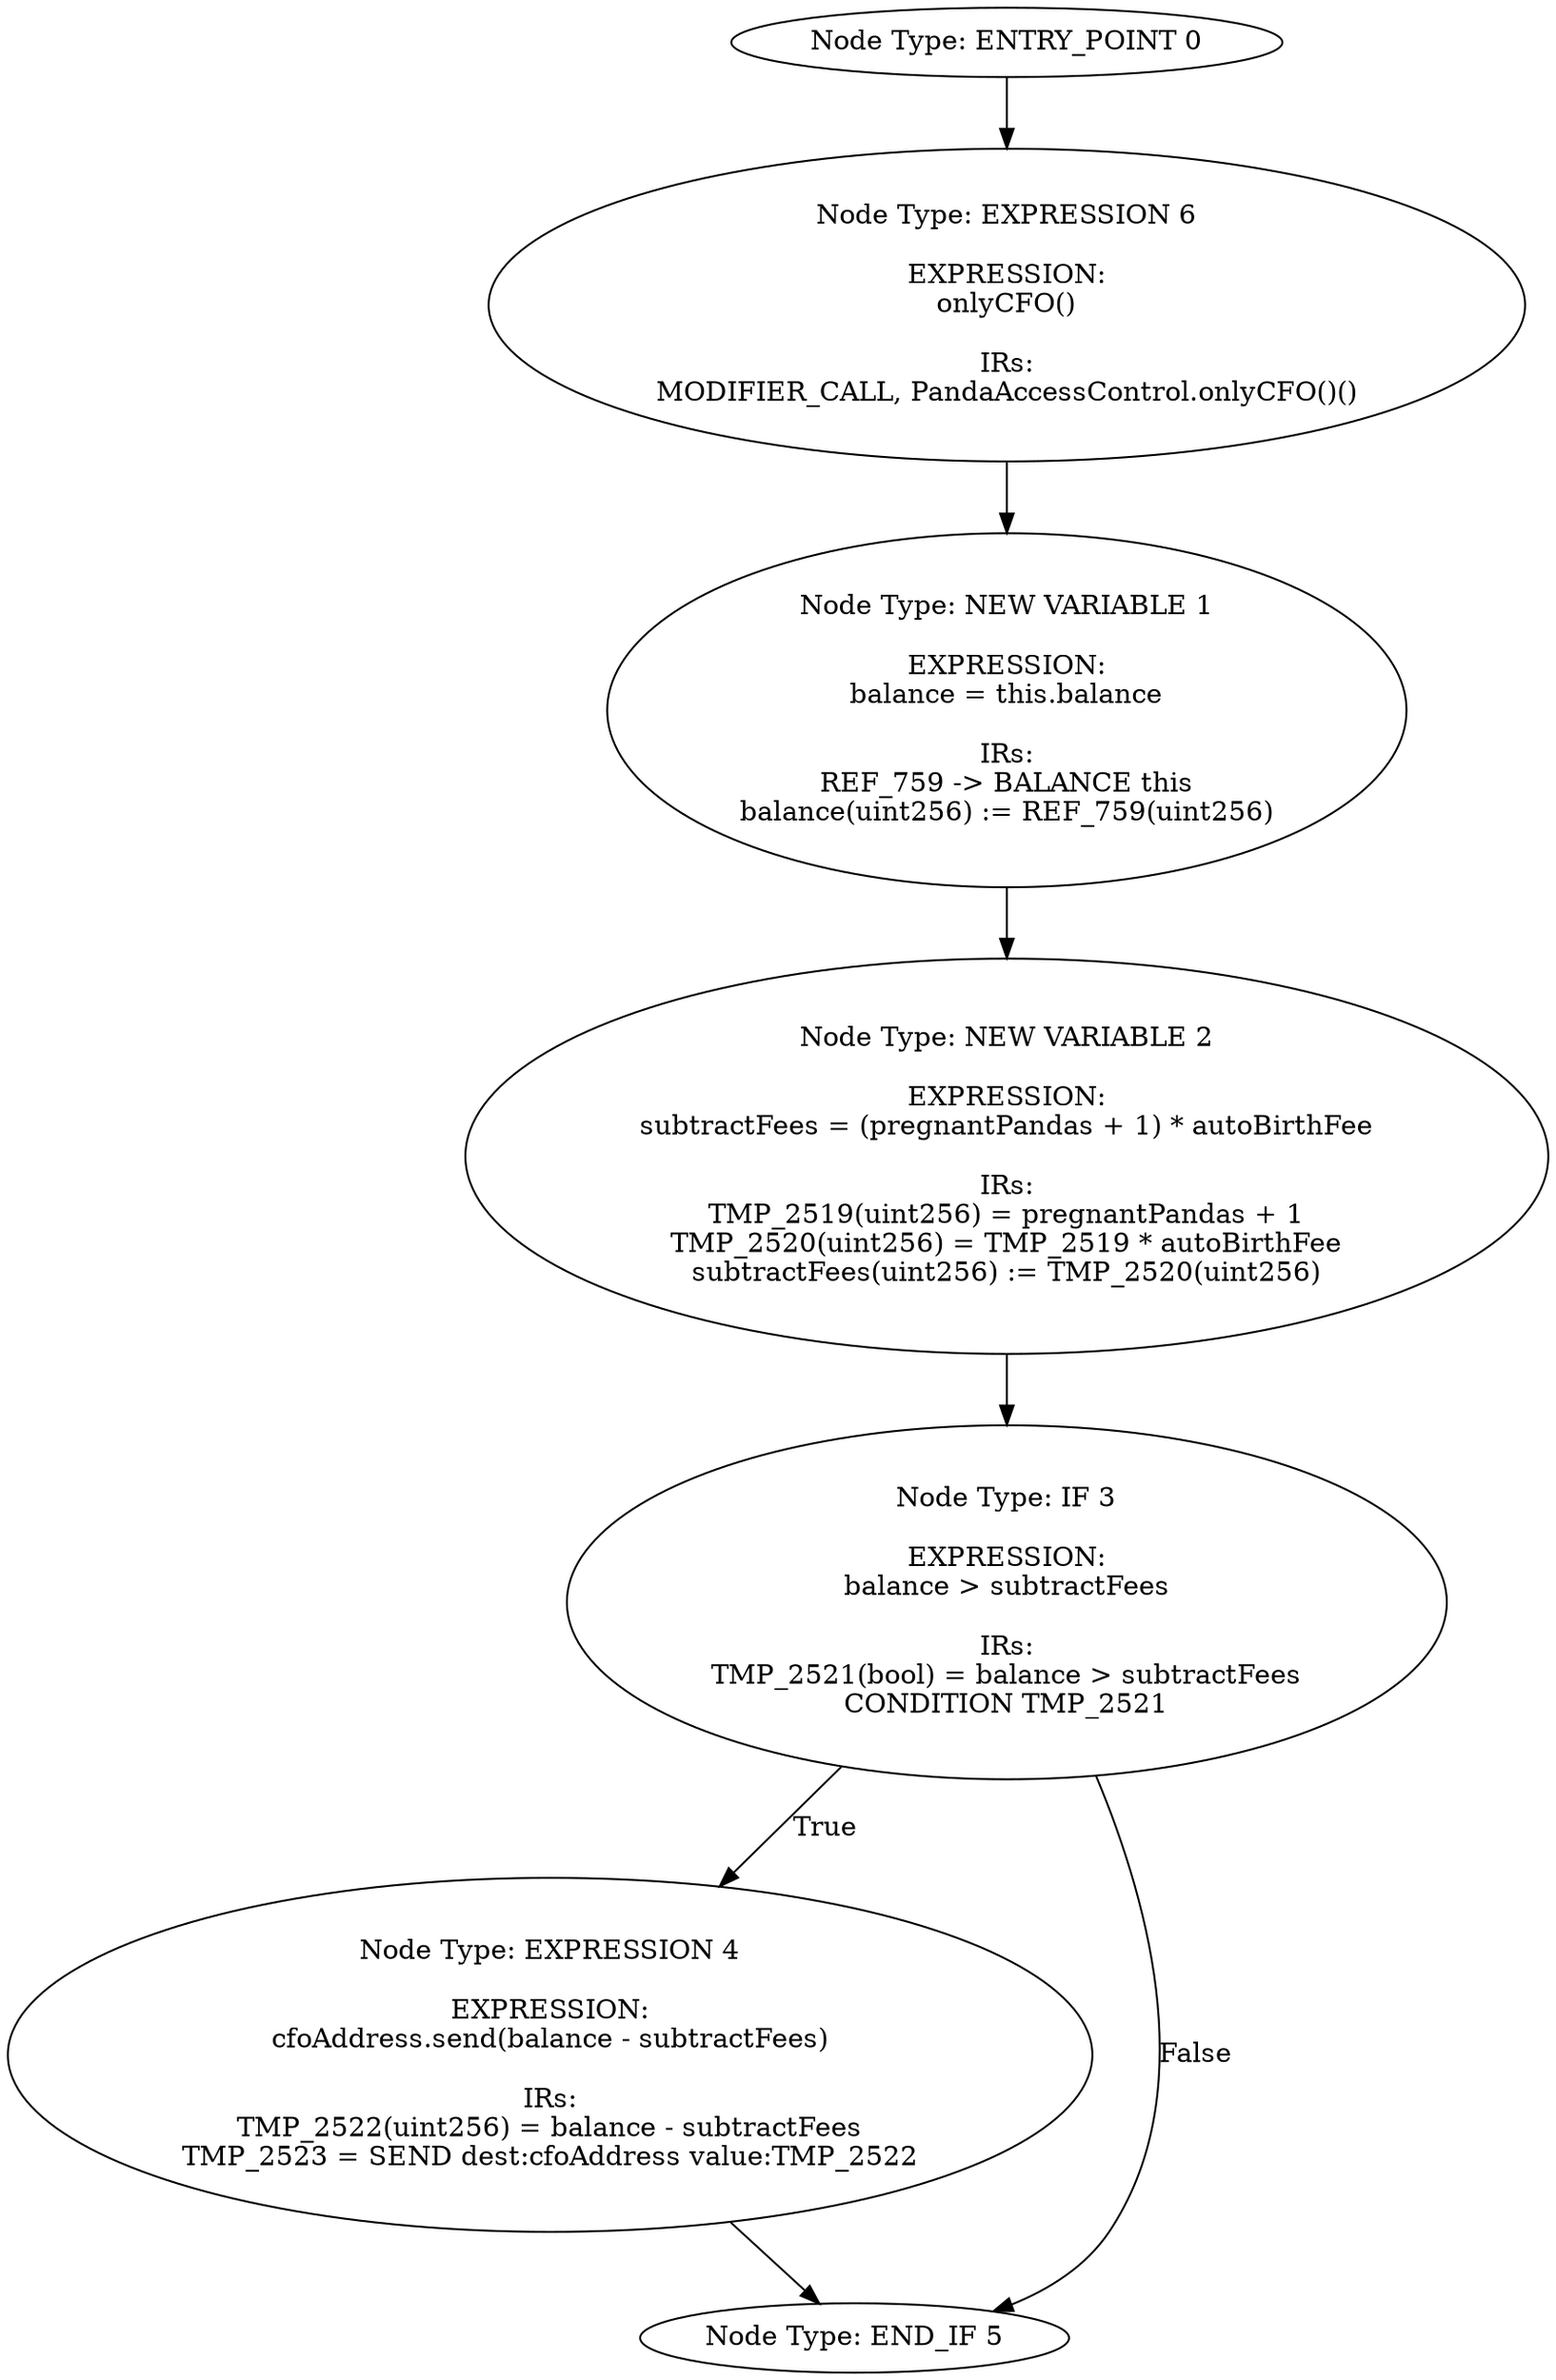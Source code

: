 digraph{
0[label="Node Type: ENTRY_POINT 0
"];
0->6;
1[label="Node Type: NEW VARIABLE 1

EXPRESSION:
balance = this.balance

IRs:
REF_759 -> BALANCE this
balance(uint256) := REF_759(uint256)"];
1->2;
2[label="Node Type: NEW VARIABLE 2

EXPRESSION:
subtractFees = (pregnantPandas + 1) * autoBirthFee

IRs:
TMP_2519(uint256) = pregnantPandas + 1
TMP_2520(uint256) = TMP_2519 * autoBirthFee
subtractFees(uint256) := TMP_2520(uint256)"];
2->3;
3[label="Node Type: IF 3

EXPRESSION:
balance > subtractFees

IRs:
TMP_2521(bool) = balance > subtractFees
CONDITION TMP_2521"];
3->4[label="True"];
3->5[label="False"];
4[label="Node Type: EXPRESSION 4

EXPRESSION:
cfoAddress.send(balance - subtractFees)

IRs:
TMP_2522(uint256) = balance - subtractFees
TMP_2523 = SEND dest:cfoAddress value:TMP_2522"];
4->5;
5[label="Node Type: END_IF 5
"];
6[label="Node Type: EXPRESSION 6

EXPRESSION:
onlyCFO()

IRs:
MODIFIER_CALL, PandaAccessControl.onlyCFO()()"];
6->1;
}
